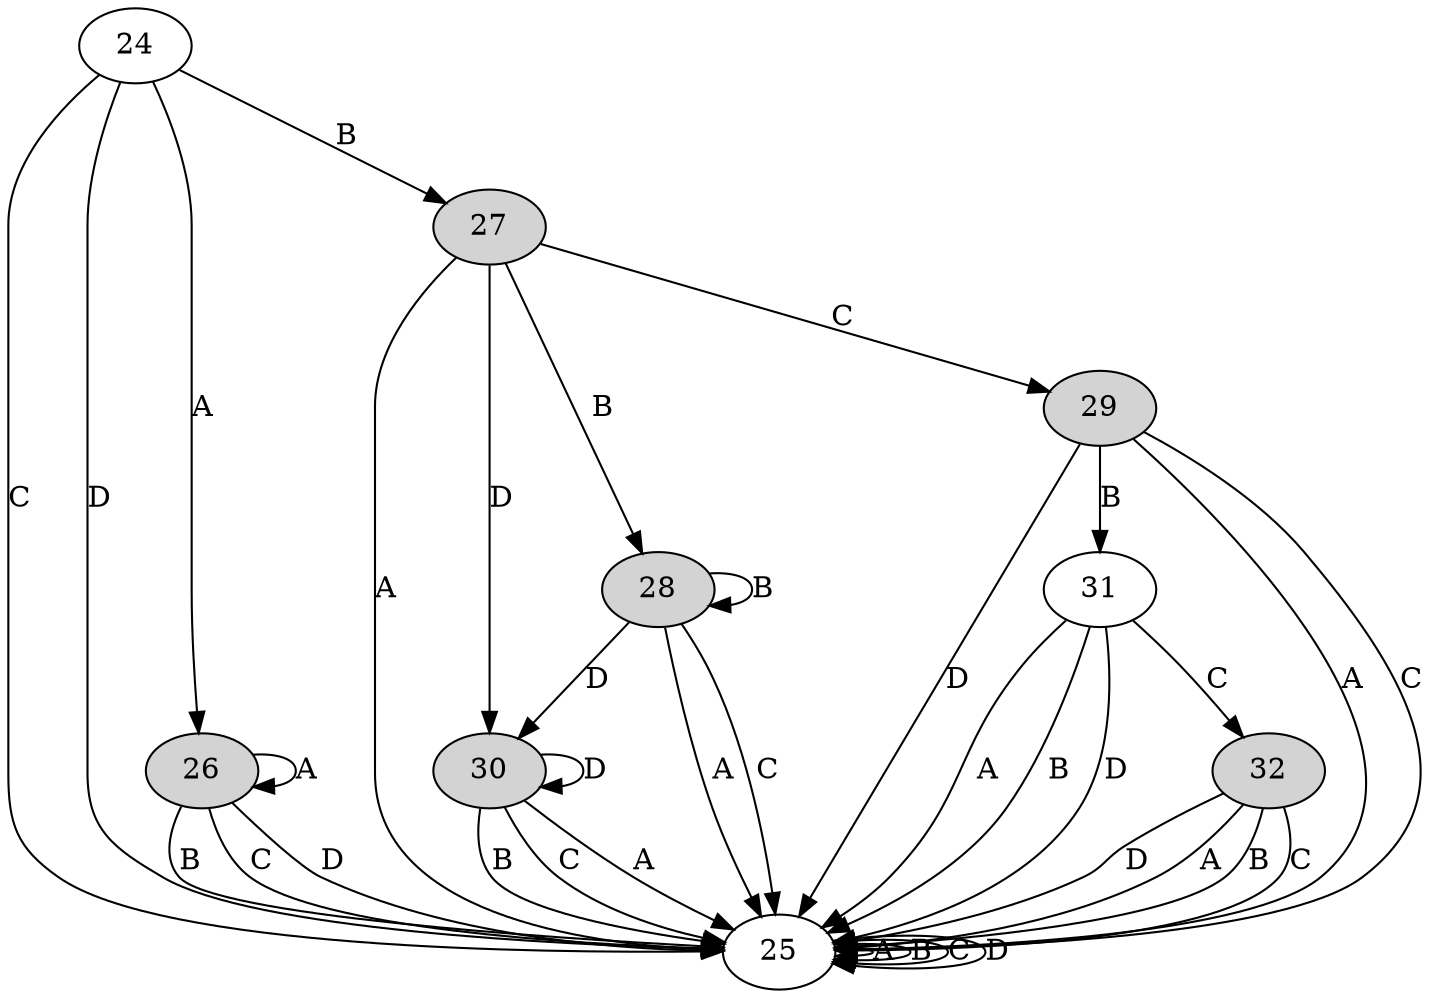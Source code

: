 digraph G {
32[style=filled]32->25[label=A];32->25[label=B];32->25[label=C];32->25[label=D];24->26[label=A];24->27[label=B];24->25[label=C];24->25[label=D];25->25[label=A];25->25[label=B];25->25[label=C];25->25[label=D];26[style=filled]26->26[label=A];26->25[label=B];26->25[label=C];26->25[label=D];27[style=filled]27->25[label=A];27->28[label=B];27->29[label=C];27->30[label=D];28[style=filled]28->25[label=A];28->28[label=B];28->25[label=C];28->30[label=D];29[style=filled]29->25[label=A];29->31[label=B];29->25[label=C];29->25[label=D];30[style=filled]30->25[label=A];30->25[label=B];30->25[label=C];30->30[label=D];31->25[label=A];31->25[label=B];31->32[label=C];31->25[label=D];}
